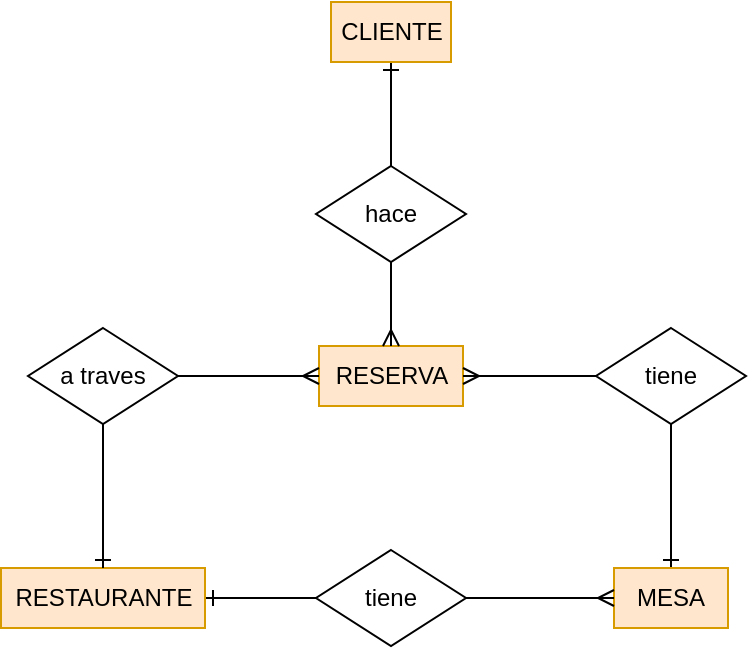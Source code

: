 <mxfile version="22.1.11" type="device" pages="2">
  <diagram id="nvgqI8lZfTmIgI9jbCmu" name="ER">
    <mxGraphModel dx="2117" dy="669" grid="0" gridSize="10" guides="1" tooltips="1" connect="1" arrows="1" fold="1" page="1" pageScale="1" pageWidth="827" pageHeight="1169" math="0" shadow="0">
      <root>
        <mxCell id="0" />
        <mxCell id="1" parent="0" />
        <mxCell id="rhTu2Y0Y519oAab0JqGi-6" value="hace" style="rhombus;whiteSpace=wrap;html=1;" parent="1" vertex="1">
          <mxGeometry x="144" y="147" width="75" height="48" as="geometry" />
        </mxCell>
        <mxCell id="rhTu2Y0Y519oAab0JqGi-10" value="tiene" style="rhombus;whiteSpace=wrap;html=1;" parent="1" vertex="1">
          <mxGeometry x="144" y="339" width="75" height="48" as="geometry" />
        </mxCell>
        <mxCell id="rhTu2Y0Y519oAab0JqGi-13" value="tiene" style="rhombus;whiteSpace=wrap;html=1;" parent="1" vertex="1">
          <mxGeometry x="284" y="228" width="75" height="48" as="geometry" />
        </mxCell>
        <mxCell id="rhTu2Y0Y519oAab0JqGi-16" value="a traves" style="rhombus;whiteSpace=wrap;html=1;" parent="1" vertex="1">
          <mxGeometry y="228" width="75" height="48" as="geometry" />
        </mxCell>
        <mxCell id="rhTu2Y0Y519oAab0JqGi-19" style="edgeStyle=none;shape=connector;rounded=0;orthogonalLoop=1;jettySize=auto;html=1;entryX=0.5;entryY=1;entryDx=0;entryDy=0;labelBackgroundColor=default;strokeColor=default;align=center;verticalAlign=middle;fontFamily=Helvetica;fontSize=11;fontColor=default;endArrow=none;endFill=0;" parent="1" source="rhTu2Y0Y519oAab0JqGi-10" target="rhTu2Y0Y519oAab0JqGi-10" edge="1">
          <mxGeometry relative="1" as="geometry" />
        </mxCell>
        <mxCell id="rhTu2Y0Y519oAab0JqGi-7" style="rounded=0;orthogonalLoop=1;jettySize=auto;html=1;exitX=0.5;exitY=1;exitDx=0;exitDy=0;endArrow=none;endFill=0;startArrow=ERone;startFill=0;" parent="1" source="rhTu2Y0Y519oAab0JqGi-1" target="rhTu2Y0Y519oAab0JqGi-6" edge="1">
          <mxGeometry relative="1" as="geometry" />
        </mxCell>
        <mxCell id="rhTu2Y0Y519oAab0JqGi-1" value="CLIENTE" style="rounded=0;whiteSpace=wrap;html=1;fillColor=#ffe6cc;strokeColor=#d79b00;" parent="1" vertex="1">
          <mxGeometry x="151.5" y="65" width="60" height="30" as="geometry" />
        </mxCell>
        <mxCell id="rhTu2Y0Y519oAab0JqGi-11" style="edgeStyle=none;shape=connector;rounded=0;orthogonalLoop=1;jettySize=auto;html=1;labelBackgroundColor=default;strokeColor=default;align=center;verticalAlign=middle;fontFamily=Helvetica;fontSize=11;fontColor=default;endArrow=none;endFill=0;startArrow=ERone;startFill=0;" parent="1" source="rhTu2Y0Y519oAab0JqGi-2" target="rhTu2Y0Y519oAab0JqGi-10" edge="1">
          <mxGeometry relative="1" as="geometry" />
        </mxCell>
        <mxCell id="rhTu2Y0Y519oAab0JqGi-2" value="RESTAURANTE" style="rounded=0;whiteSpace=wrap;html=1;fillColor=#ffe6cc;strokeColor=#d79b00;" parent="1" vertex="1">
          <mxGeometry x="-13.5" y="348" width="102" height="30" as="geometry" />
        </mxCell>
        <mxCell id="rhTu2Y0Y519oAab0JqGi-14" style="edgeStyle=none;shape=connector;rounded=0;orthogonalLoop=1;jettySize=auto;html=1;labelBackgroundColor=default;strokeColor=default;align=center;verticalAlign=middle;fontFamily=Helvetica;fontSize=11;fontColor=default;endArrow=none;endFill=0;startArrow=ERone;startFill=0;" parent="1" source="rhTu2Y0Y519oAab0JqGi-4" target="rhTu2Y0Y519oAab0JqGi-13" edge="1">
          <mxGeometry relative="1" as="geometry" />
        </mxCell>
        <mxCell id="rhTu2Y0Y519oAab0JqGi-4" value="MESA" style="rounded=0;whiteSpace=wrap;html=1;fillColor=#ffe6cc;strokeColor=#d79b00;" parent="1" vertex="1">
          <mxGeometry x="293" y="348" width="57" height="30" as="geometry" />
        </mxCell>
        <mxCell id="rhTu2Y0Y519oAab0JqGi-5" value="RESERVA" style="rounded=0;whiteSpace=wrap;html=1;fillColor=#ffe6cc;strokeColor=#d79b00;" parent="1" vertex="1">
          <mxGeometry x="145.5" y="237" width="72" height="30" as="geometry" />
        </mxCell>
        <mxCell id="rhTu2Y0Y519oAab0JqGi-9" style="edgeStyle=none;shape=connector;rounded=0;orthogonalLoop=1;jettySize=auto;html=1;labelBackgroundColor=default;strokeColor=default;align=center;verticalAlign=middle;fontFamily=Helvetica;fontSize=11;fontColor=default;endArrow=ERmany;endFill=0;" parent="1" source="rhTu2Y0Y519oAab0JqGi-6" target="rhTu2Y0Y519oAab0JqGi-5" edge="1">
          <mxGeometry relative="1" as="geometry" />
        </mxCell>
        <mxCell id="rhTu2Y0Y519oAab0JqGi-12" style="edgeStyle=none;shape=connector;rounded=0;orthogonalLoop=1;jettySize=auto;html=1;labelBackgroundColor=default;strokeColor=default;align=center;verticalAlign=middle;fontFamily=Helvetica;fontSize=11;fontColor=default;endArrow=ERmany;endFill=0;" parent="1" source="rhTu2Y0Y519oAab0JqGi-10" target="rhTu2Y0Y519oAab0JqGi-4" edge="1">
          <mxGeometry relative="1" as="geometry" />
        </mxCell>
        <mxCell id="rhTu2Y0Y519oAab0JqGi-15" style="edgeStyle=none;shape=connector;rounded=0;orthogonalLoop=1;jettySize=auto;html=1;labelBackgroundColor=default;strokeColor=default;align=center;verticalAlign=middle;fontFamily=Helvetica;fontSize=11;fontColor=default;endArrow=ERmany;endFill=0;" parent="1" source="rhTu2Y0Y519oAab0JqGi-13" target="rhTu2Y0Y519oAab0JqGi-5" edge="1">
          <mxGeometry relative="1" as="geometry" />
        </mxCell>
        <mxCell id="rhTu2Y0Y519oAab0JqGi-18" style="edgeStyle=none;shape=connector;rounded=0;orthogonalLoop=1;jettySize=auto;html=1;labelBackgroundColor=default;strokeColor=default;align=center;verticalAlign=middle;fontFamily=Helvetica;fontSize=11;fontColor=default;endArrow=ERmany;endFill=0;" parent="1" source="rhTu2Y0Y519oAab0JqGi-16" target="rhTu2Y0Y519oAab0JqGi-5" edge="1">
          <mxGeometry relative="1" as="geometry" />
        </mxCell>
        <mxCell id="rhTu2Y0Y519oAab0JqGi-17" style="edgeStyle=none;shape=connector;rounded=0;orthogonalLoop=1;jettySize=auto;html=1;labelBackgroundColor=default;strokeColor=default;align=center;verticalAlign=middle;fontFamily=Helvetica;fontSize=11;fontColor=default;endArrow=none;endFill=0;startArrow=ERone;startFill=0;" parent="1" source="rhTu2Y0Y519oAab0JqGi-2" target="rhTu2Y0Y519oAab0JqGi-16" edge="1">
          <mxGeometry relative="1" as="geometry" />
        </mxCell>
      </root>
    </mxGraphModel>
  </diagram>
  <diagram name="MER" id="pzedkz5UiOduN8PFEIkn">
    <mxGraphModel dx="2117" dy="1838" grid="0" gridSize="10" guides="1" tooltips="1" connect="1" arrows="1" fold="1" page="1" pageScale="1" pageWidth="827" pageHeight="1169" math="0" shadow="0">
      <root>
        <mxCell id="0" />
        <mxCell id="1" parent="0" />
        <mxCell id="efVn4U40yqKE4pU_pZ-g-1" style="edgeStyle=elbowEdgeStyle;shape=connector;rounded=0;orthogonalLoop=1;jettySize=auto;html=1;labelBackgroundColor=default;strokeColor=default;align=center;verticalAlign=middle;fontFamily=Helvetica;fontSize=11;fontColor=default;endArrow=ERoneToMany;endFill=0;startArrow=ERone;startFill=0;shadow=0;strokeWidth=1.5;" parent="1" source="lJncZQbfn_6RTY0AWrG8-1" target="Hmwsy3gFG9RAxm2jmJJ5-43" edge="1">
          <mxGeometry relative="1" as="geometry" />
        </mxCell>
        <mxCell id="lJncZQbfn_6RTY0AWrG8-1" value="&lt;font color=&quot;#ffffff&quot;&gt;CLIENTE&lt;/font&gt;" style="shape=table;startSize=30;container=1;collapsible=1;childLayout=tableLayout;fixedRows=1;rowLines=0;fontStyle=1;align=center;resizeLast=1;html=1;fontFamily=Helvetica;fontSize=11;fontColor=default;shadow=0;gradientColor=none;swimlaneFillColor=none;gradientDirection=radial;fillColor=#0B74FE;strokeWidth=1;rounded=1;" parent="1" vertex="1">
          <mxGeometry x="130" y="-10" width="180" height="240" as="geometry" />
        </mxCell>
        <mxCell id="lJncZQbfn_6RTY0AWrG8-2" value="" style="shape=tableRow;horizontal=0;startSize=0;swimlaneHead=0;swimlaneBody=0;fillColor=none;collapsible=0;dropTarget=0;points=[[0,0.5],[1,0.5]];portConstraint=eastwest;top=0;left=0;right=0;bottom=1;fontFamily=Helvetica;fontSize=11;fontColor=default;shadow=0;" parent="lJncZQbfn_6RTY0AWrG8-1" vertex="1">
          <mxGeometry y="30" width="180" height="30" as="geometry" />
        </mxCell>
        <mxCell id="lJncZQbfn_6RTY0AWrG8-3" value="PK" style="shape=partialRectangle;connectable=0;fillColor=none;top=0;left=0;bottom=0;right=0;fontStyle=1;overflow=hidden;whiteSpace=wrap;html=1;fontFamily=Helvetica;fontSize=11;fontColor=default;shadow=0;" parent="lJncZQbfn_6RTY0AWrG8-2" vertex="1">
          <mxGeometry width="30" height="30" as="geometry">
            <mxRectangle width="30" height="30" as="alternateBounds" />
          </mxGeometry>
        </mxCell>
        <mxCell id="lJncZQbfn_6RTY0AWrG8-4" value="PK_ID_CLIENTE" style="shape=partialRectangle;connectable=0;fillColor=none;top=0;left=0;bottom=0;right=0;align=left;spacingLeft=6;fontStyle=5;overflow=hidden;whiteSpace=wrap;html=1;fontFamily=Helvetica;fontSize=11;fontColor=default;shadow=0;" parent="lJncZQbfn_6RTY0AWrG8-2" vertex="1">
          <mxGeometry x="30" width="150" height="30" as="geometry">
            <mxRectangle width="150" height="30" as="alternateBounds" />
          </mxGeometry>
        </mxCell>
        <mxCell id="lJncZQbfn_6RTY0AWrG8-5" value="" style="shape=tableRow;horizontal=0;startSize=0;swimlaneHead=0;swimlaneBody=0;fillColor=none;collapsible=0;dropTarget=0;points=[[0,0.5],[1,0.5]];portConstraint=eastwest;top=0;left=0;right=0;bottom=0;fontFamily=Helvetica;fontSize=11;fontColor=default;shadow=0;" parent="lJncZQbfn_6RTY0AWrG8-1" vertex="1">
          <mxGeometry y="60" width="180" height="30" as="geometry" />
        </mxCell>
        <mxCell id="lJncZQbfn_6RTY0AWrG8-6" value="" style="shape=partialRectangle;connectable=0;fillColor=none;top=0;left=0;bottom=0;right=0;editable=1;overflow=hidden;whiteSpace=wrap;html=1;fontFamily=Helvetica;fontSize=11;fontColor=default;shadow=0;" parent="lJncZQbfn_6RTY0AWrG8-5" vertex="1">
          <mxGeometry width="30" height="30" as="geometry">
            <mxRectangle width="30" height="30" as="alternateBounds" />
          </mxGeometry>
        </mxCell>
        <mxCell id="lJncZQbfn_6RTY0AWrG8-7" value="DES_NOMBRE" style="shape=partialRectangle;connectable=0;fillColor=none;top=0;left=0;bottom=0;right=0;align=left;spacingLeft=6;overflow=hidden;whiteSpace=wrap;html=1;fontFamily=Helvetica;fontSize=11;fontColor=default;shadow=0;" parent="lJncZQbfn_6RTY0AWrG8-5" vertex="1">
          <mxGeometry x="30" width="150" height="30" as="geometry">
            <mxRectangle width="150" height="30" as="alternateBounds" />
          </mxGeometry>
        </mxCell>
        <mxCell id="lJncZQbfn_6RTY0AWrG8-8" value="" style="shape=tableRow;horizontal=0;startSize=0;swimlaneHead=0;swimlaneBody=0;fillColor=none;collapsible=0;dropTarget=0;points=[[0,0.5],[1,0.5]];portConstraint=eastwest;top=0;left=0;right=0;bottom=0;fontFamily=Helvetica;fontSize=11;fontColor=default;shadow=0;" parent="lJncZQbfn_6RTY0AWrG8-1" vertex="1">
          <mxGeometry y="90" width="180" height="30" as="geometry" />
        </mxCell>
        <mxCell id="lJncZQbfn_6RTY0AWrG8-9" value="" style="shape=partialRectangle;connectable=0;fillColor=none;top=0;left=0;bottom=0;right=0;editable=1;overflow=hidden;whiteSpace=wrap;html=1;fontFamily=Helvetica;fontSize=11;fontColor=default;shadow=0;" parent="lJncZQbfn_6RTY0AWrG8-8" vertex="1">
          <mxGeometry width="30" height="30" as="geometry">
            <mxRectangle width="30" height="30" as="alternateBounds" />
          </mxGeometry>
        </mxCell>
        <mxCell id="lJncZQbfn_6RTY0AWrG8-10" value="DES_APELLIDO" style="shape=partialRectangle;connectable=0;fillColor=none;top=0;left=0;bottom=0;right=0;align=left;spacingLeft=6;overflow=hidden;whiteSpace=wrap;html=1;fontFamily=Helvetica;fontSize=11;fontColor=default;shadow=0;" parent="lJncZQbfn_6RTY0AWrG8-8" vertex="1">
          <mxGeometry x="30" width="150" height="30" as="geometry">
            <mxRectangle width="150" height="30" as="alternateBounds" />
          </mxGeometry>
        </mxCell>
        <mxCell id="lJncZQbfn_6RTY0AWrG8-11" value="" style="shape=tableRow;horizontal=0;startSize=0;swimlaneHead=0;swimlaneBody=0;fillColor=none;collapsible=0;dropTarget=0;points=[[0,0.5],[1,0.5]];portConstraint=eastwest;top=0;left=0;right=0;bottom=0;fontFamily=Helvetica;fontSize=11;fontColor=default;shadow=0;" parent="lJncZQbfn_6RTY0AWrG8-1" vertex="1">
          <mxGeometry y="120" width="180" height="30" as="geometry" />
        </mxCell>
        <mxCell id="lJncZQbfn_6RTY0AWrG8-12" value="" style="shape=partialRectangle;connectable=0;fillColor=none;top=0;left=0;bottom=0;right=0;editable=1;overflow=hidden;whiteSpace=wrap;html=1;fontFamily=Helvetica;fontSize=11;fontColor=default;shadow=0;" parent="lJncZQbfn_6RTY0AWrG8-11" vertex="1">
          <mxGeometry width="30" height="30" as="geometry">
            <mxRectangle width="30" height="30" as="alternateBounds" />
          </mxGeometry>
        </mxCell>
        <mxCell id="lJncZQbfn_6RTY0AWrG8-13" value="NUM_TELEFONO" style="shape=partialRectangle;connectable=0;fillColor=none;top=0;left=0;bottom=0;right=0;align=left;spacingLeft=6;overflow=hidden;whiteSpace=wrap;html=1;fontFamily=Helvetica;fontSize=11;fontColor=default;shadow=0;" parent="lJncZQbfn_6RTY0AWrG8-11" vertex="1">
          <mxGeometry x="30" width="150" height="30" as="geometry">
            <mxRectangle width="150" height="30" as="alternateBounds" />
          </mxGeometry>
        </mxCell>
        <mxCell id="Hmwsy3gFG9RAxm2jmJJ5-14" value="" style="shape=tableRow;horizontal=0;startSize=0;swimlaneHead=0;swimlaneBody=0;fillColor=none;collapsible=0;dropTarget=0;points=[[0,0.5],[1,0.5]];portConstraint=eastwest;top=0;left=0;right=0;bottom=0;fontFamily=Helvetica;fontSize=11;fontColor=default;shadow=0;" parent="lJncZQbfn_6RTY0AWrG8-1" vertex="1">
          <mxGeometry y="150" width="180" height="30" as="geometry" />
        </mxCell>
        <mxCell id="Hmwsy3gFG9RAxm2jmJJ5-15" value="" style="shape=partialRectangle;connectable=0;fillColor=none;top=0;left=0;bottom=0;right=0;editable=1;overflow=hidden;whiteSpace=wrap;html=1;fontFamily=Helvetica;fontSize=11;fontColor=default;shadow=0;" parent="Hmwsy3gFG9RAxm2jmJJ5-14" vertex="1">
          <mxGeometry width="30" height="30" as="geometry">
            <mxRectangle width="30" height="30" as="alternateBounds" />
          </mxGeometry>
        </mxCell>
        <mxCell id="Hmwsy3gFG9RAxm2jmJJ5-16" value="DES_EMAIL" style="shape=partialRectangle;connectable=0;fillColor=none;top=0;left=0;bottom=0;right=0;align=left;spacingLeft=6;overflow=hidden;whiteSpace=wrap;html=1;fontFamily=Helvetica;fontSize=11;fontColor=default;shadow=0;" parent="Hmwsy3gFG9RAxm2jmJJ5-14" vertex="1">
          <mxGeometry x="30" width="150" height="30" as="geometry">
            <mxRectangle width="150" height="30" as="alternateBounds" />
          </mxGeometry>
        </mxCell>
        <mxCell id="Hmwsy3gFG9RAxm2jmJJ5-53" value="" style="shape=tableRow;horizontal=0;startSize=0;swimlaneHead=0;swimlaneBody=0;fillColor=none;collapsible=0;dropTarget=0;points=[[0,0.5],[1,0.5]];portConstraint=eastwest;top=0;left=0;right=0;bottom=0;fontFamily=Helvetica;fontSize=11;fontColor=default;shadow=0;" parent="lJncZQbfn_6RTY0AWrG8-1" vertex="1">
          <mxGeometry y="180" width="180" height="30" as="geometry" />
        </mxCell>
        <mxCell id="Hmwsy3gFG9RAxm2jmJJ5-54" value="" style="shape=partialRectangle;connectable=0;fillColor=none;top=0;left=0;bottom=0;right=0;editable=1;overflow=hidden;whiteSpace=wrap;html=1;fontFamily=Helvetica;fontSize=11;fontColor=default;shadow=0;" parent="Hmwsy3gFG9RAxm2jmJJ5-53" vertex="1">
          <mxGeometry width="30" height="30" as="geometry">
            <mxRectangle width="30" height="30" as="alternateBounds" />
          </mxGeometry>
        </mxCell>
        <mxCell id="Hmwsy3gFG9RAxm2jmJJ5-55" value="FEC_CREACION" style="shape=partialRectangle;connectable=0;fillColor=none;top=0;left=0;bottom=0;right=0;align=left;spacingLeft=6;overflow=hidden;whiteSpace=wrap;html=1;fontFamily=Helvetica;fontSize=11;fontColor=default;shadow=0;" parent="Hmwsy3gFG9RAxm2jmJJ5-53" vertex="1">
          <mxGeometry x="30" width="150" height="30" as="geometry">
            <mxRectangle width="150" height="30" as="alternateBounds" />
          </mxGeometry>
        </mxCell>
        <mxCell id="Hmwsy3gFG9RAxm2jmJJ5-56" value="" style="shape=tableRow;horizontal=0;startSize=0;swimlaneHead=0;swimlaneBody=0;fillColor=none;collapsible=0;dropTarget=0;points=[[0,0.5],[1,0.5]];portConstraint=eastwest;top=0;left=0;right=0;bottom=0;fontFamily=Helvetica;fontSize=11;fontColor=default;shadow=0;" parent="lJncZQbfn_6RTY0AWrG8-1" vertex="1">
          <mxGeometry y="210" width="180" height="30" as="geometry" />
        </mxCell>
        <mxCell id="Hmwsy3gFG9RAxm2jmJJ5-57" value="" style="shape=partialRectangle;connectable=0;fillColor=none;top=0;left=0;bottom=0;right=0;editable=1;overflow=hidden;whiteSpace=wrap;html=1;fontFamily=Helvetica;fontSize=11;fontColor=default;shadow=0;" parent="Hmwsy3gFG9RAxm2jmJJ5-56" vertex="1">
          <mxGeometry width="30" height="30" as="geometry">
            <mxRectangle width="30" height="30" as="alternateBounds" />
          </mxGeometry>
        </mxCell>
        <mxCell id="Hmwsy3gFG9RAxm2jmJJ5-58" value="FEC_ACTUALIZACION" style="shape=partialRectangle;connectable=0;fillColor=none;top=0;left=0;bottom=0;right=0;align=left;spacingLeft=6;overflow=hidden;whiteSpace=wrap;html=1;fontFamily=Helvetica;fontSize=11;fontColor=default;shadow=0;" parent="Hmwsy3gFG9RAxm2jmJJ5-56" vertex="1">
          <mxGeometry x="30" width="150" height="30" as="geometry">
            <mxRectangle width="150" height="30" as="alternateBounds" />
          </mxGeometry>
        </mxCell>
        <mxCell id="Hmwsy3gFG9RAxm2jmJJ5-17" value="&lt;font color=&quot;#ffffff&quot;&gt;RESTAURANTE&lt;/font&gt;" style="shape=table;startSize=30;container=1;collapsible=1;childLayout=tableLayout;fixedRows=1;rowLines=0;fontStyle=1;align=center;resizeLast=1;html=1;fontFamily=Helvetica;fontSize=11;fontColor=default;shadow=0;fillColor=#0B74FE;strokeWidth=1;rounded=1;" parent="1" vertex="1">
          <mxGeometry x="-180" y="480" width="180" height="180" as="geometry" />
        </mxCell>
        <mxCell id="Hmwsy3gFG9RAxm2jmJJ5-18" value="" style="shape=tableRow;horizontal=0;startSize=0;swimlaneHead=0;swimlaneBody=0;fillColor=none;collapsible=0;dropTarget=0;points=[[0,0.5],[1,0.5]];portConstraint=eastwest;top=0;left=0;right=0;bottom=1;fontFamily=Helvetica;fontSize=11;fontColor=default;shadow=0;" parent="Hmwsy3gFG9RAxm2jmJJ5-17" vertex="1">
          <mxGeometry y="30" width="180" height="30" as="geometry" />
        </mxCell>
        <mxCell id="Hmwsy3gFG9RAxm2jmJJ5-19" value="PK" style="shape=partialRectangle;connectable=0;fillColor=none;top=0;left=0;bottom=0;right=0;fontStyle=1;overflow=hidden;whiteSpace=wrap;html=1;fontFamily=Helvetica;fontSize=11;fontColor=default;shadow=0;" parent="Hmwsy3gFG9RAxm2jmJJ5-18" vertex="1">
          <mxGeometry width="30" height="30" as="geometry">
            <mxRectangle width="30" height="30" as="alternateBounds" />
          </mxGeometry>
        </mxCell>
        <mxCell id="Hmwsy3gFG9RAxm2jmJJ5-20" value="PK_ID_RESTAURANTE" style="shape=partialRectangle;connectable=0;fillColor=none;top=0;left=0;bottom=0;right=0;align=left;spacingLeft=6;fontStyle=5;overflow=hidden;whiteSpace=wrap;html=1;fontFamily=Helvetica;fontSize=11;fontColor=default;shadow=0;" parent="Hmwsy3gFG9RAxm2jmJJ5-18" vertex="1">
          <mxGeometry x="30" width="150" height="30" as="geometry">
            <mxRectangle width="150" height="30" as="alternateBounds" />
          </mxGeometry>
        </mxCell>
        <mxCell id="Hmwsy3gFG9RAxm2jmJJ5-21" value="" style="shape=tableRow;horizontal=0;startSize=0;swimlaneHead=0;swimlaneBody=0;fillColor=none;collapsible=0;dropTarget=0;points=[[0,0.5],[1,0.5]];portConstraint=eastwest;top=0;left=0;right=0;bottom=0;fontFamily=Helvetica;fontSize=11;fontColor=default;shadow=0;" parent="Hmwsy3gFG9RAxm2jmJJ5-17" vertex="1">
          <mxGeometry y="60" width="180" height="30" as="geometry" />
        </mxCell>
        <mxCell id="Hmwsy3gFG9RAxm2jmJJ5-22" value="" style="shape=partialRectangle;connectable=0;fillColor=none;top=0;left=0;bottom=0;right=0;editable=1;overflow=hidden;whiteSpace=wrap;html=1;fontFamily=Helvetica;fontSize=11;fontColor=default;shadow=0;" parent="Hmwsy3gFG9RAxm2jmJJ5-21" vertex="1">
          <mxGeometry width="30" height="30" as="geometry">
            <mxRectangle width="30" height="30" as="alternateBounds" />
          </mxGeometry>
        </mxCell>
        <mxCell id="Hmwsy3gFG9RAxm2jmJJ5-23" value="DES_NOMBRE" style="shape=partialRectangle;connectable=0;fillColor=none;top=0;left=0;bottom=0;right=0;align=left;spacingLeft=6;overflow=hidden;whiteSpace=wrap;html=1;fontFamily=Helvetica;fontSize=11;fontColor=default;shadow=0;" parent="Hmwsy3gFG9RAxm2jmJJ5-21" vertex="1">
          <mxGeometry x="30" width="150" height="30" as="geometry">
            <mxRectangle width="150" height="30" as="alternateBounds" />
          </mxGeometry>
        </mxCell>
        <mxCell id="Hmwsy3gFG9RAxm2jmJJ5-24" value="" style="shape=tableRow;horizontal=0;startSize=0;swimlaneHead=0;swimlaneBody=0;fillColor=none;collapsible=0;dropTarget=0;points=[[0,0.5],[1,0.5]];portConstraint=eastwest;top=0;left=0;right=0;bottom=0;fontFamily=Helvetica;fontSize=11;fontColor=default;shadow=0;" parent="Hmwsy3gFG9RAxm2jmJJ5-17" vertex="1">
          <mxGeometry y="90" width="180" height="30" as="geometry" />
        </mxCell>
        <mxCell id="Hmwsy3gFG9RAxm2jmJJ5-25" value="" style="shape=partialRectangle;connectable=0;fillColor=none;top=0;left=0;bottom=0;right=0;editable=1;overflow=hidden;whiteSpace=wrap;html=1;fontFamily=Helvetica;fontSize=11;fontColor=default;shadow=0;" parent="Hmwsy3gFG9RAxm2jmJJ5-24" vertex="1">
          <mxGeometry width="30" height="30" as="geometry">
            <mxRectangle width="30" height="30" as="alternateBounds" />
          </mxGeometry>
        </mxCell>
        <mxCell id="Hmwsy3gFG9RAxm2jmJJ5-26" value="DES_DIRECCION" style="shape=partialRectangle;connectable=0;fillColor=none;top=0;left=0;bottom=0;right=0;align=left;spacingLeft=6;overflow=hidden;whiteSpace=wrap;html=1;fontFamily=Helvetica;fontSize=11;fontColor=default;shadow=0;" parent="Hmwsy3gFG9RAxm2jmJJ5-24" vertex="1">
          <mxGeometry x="30" width="150" height="30" as="geometry">
            <mxRectangle width="150" height="30" as="alternateBounds" />
          </mxGeometry>
        </mxCell>
        <mxCell id="Hmwsy3gFG9RAxm2jmJJ5-59" value="" style="shape=tableRow;horizontal=0;startSize=0;swimlaneHead=0;swimlaneBody=0;fillColor=none;collapsible=0;dropTarget=0;points=[[0,0.5],[1,0.5]];portConstraint=eastwest;top=0;left=0;right=0;bottom=0;fontFamily=Helvetica;fontSize=11;fontColor=default;shadow=0;" parent="Hmwsy3gFG9RAxm2jmJJ5-17" vertex="1">
          <mxGeometry y="120" width="180" height="30" as="geometry" />
        </mxCell>
        <mxCell id="Hmwsy3gFG9RAxm2jmJJ5-60" value="" style="shape=partialRectangle;connectable=0;fillColor=none;top=0;left=0;bottom=0;right=0;editable=1;overflow=hidden;whiteSpace=wrap;html=1;fontFamily=Helvetica;fontSize=11;fontColor=default;shadow=0;" parent="Hmwsy3gFG9RAxm2jmJJ5-59" vertex="1">
          <mxGeometry width="30" height="30" as="geometry">
            <mxRectangle width="30" height="30" as="alternateBounds" />
          </mxGeometry>
        </mxCell>
        <mxCell id="Hmwsy3gFG9RAxm2jmJJ5-61" value="FEC_CREACION" style="shape=partialRectangle;connectable=0;fillColor=none;top=0;left=0;bottom=0;right=0;align=left;spacingLeft=6;overflow=hidden;whiteSpace=wrap;html=1;fontFamily=Helvetica;fontSize=11;fontColor=default;shadow=0;" parent="Hmwsy3gFG9RAxm2jmJJ5-59" vertex="1">
          <mxGeometry x="30" width="150" height="30" as="geometry">
            <mxRectangle width="150" height="30" as="alternateBounds" />
          </mxGeometry>
        </mxCell>
        <mxCell id="Hmwsy3gFG9RAxm2jmJJ5-62" value="" style="shape=tableRow;horizontal=0;startSize=0;swimlaneHead=0;swimlaneBody=0;fillColor=none;collapsible=0;dropTarget=0;points=[[0,0.5],[1,0.5]];portConstraint=eastwest;top=0;left=0;right=0;bottom=0;fontFamily=Helvetica;fontSize=11;fontColor=default;shadow=0;" parent="Hmwsy3gFG9RAxm2jmJJ5-17" vertex="1">
          <mxGeometry y="150" width="180" height="30" as="geometry" />
        </mxCell>
        <mxCell id="Hmwsy3gFG9RAxm2jmJJ5-63" value="" style="shape=partialRectangle;connectable=0;fillColor=none;top=0;left=0;bottom=0;right=0;editable=1;overflow=hidden;whiteSpace=wrap;html=1;fontFamily=Helvetica;fontSize=11;fontColor=default;shadow=0;" parent="Hmwsy3gFG9RAxm2jmJJ5-62" vertex="1">
          <mxGeometry width="30" height="30" as="geometry">
            <mxRectangle width="30" height="30" as="alternateBounds" />
          </mxGeometry>
        </mxCell>
        <mxCell id="Hmwsy3gFG9RAxm2jmJJ5-64" value="FEC_ACTUALIZACION" style="shape=partialRectangle;connectable=0;fillColor=none;top=0;left=0;bottom=0;right=0;align=left;spacingLeft=6;overflow=hidden;whiteSpace=wrap;html=1;fontFamily=Helvetica;fontSize=11;fontColor=default;shadow=0;" parent="Hmwsy3gFG9RAxm2jmJJ5-62" vertex="1">
          <mxGeometry x="30" width="150" height="30" as="geometry">
            <mxRectangle width="150" height="30" as="alternateBounds" />
          </mxGeometry>
        </mxCell>
        <mxCell id="Hmwsy3gFG9RAxm2jmJJ5-33" value="&lt;font color=&quot;#ffffff&quot;&gt;MESA&lt;/font&gt;" style="shape=table;startSize=30;container=1;collapsible=1;childLayout=tableLayout;fixedRows=1;rowLines=0;fontStyle=1;align=center;resizeLast=1;html=1;fontFamily=Helvetica;fontSize=11;fontColor=default;shadow=0;fillColor=#0B74FE;strokeWidth=1;rounded=1;" parent="1" vertex="1">
          <mxGeometry x="400" y="480" width="180" height="210" as="geometry" />
        </mxCell>
        <mxCell id="Hmwsy3gFG9RAxm2jmJJ5-34" value="" style="shape=tableRow;horizontal=0;startSize=0;swimlaneHead=0;swimlaneBody=0;fillColor=none;collapsible=0;dropTarget=0;points=[[0,0.5],[1,0.5]];portConstraint=eastwest;top=0;left=0;right=0;bottom=1;fontFamily=Helvetica;fontSize=11;fontColor=default;shadow=0;" parent="Hmwsy3gFG9RAxm2jmJJ5-33" vertex="1">
          <mxGeometry y="30" width="180" height="30" as="geometry" />
        </mxCell>
        <mxCell id="Hmwsy3gFG9RAxm2jmJJ5-35" value="PK" style="shape=partialRectangle;connectable=0;fillColor=none;top=0;left=0;bottom=0;right=0;fontStyle=1;overflow=hidden;whiteSpace=wrap;html=1;fontFamily=Helvetica;fontSize=11;fontColor=default;shadow=0;" parent="Hmwsy3gFG9RAxm2jmJJ5-34" vertex="1">
          <mxGeometry width="30" height="30" as="geometry">
            <mxRectangle width="30" height="30" as="alternateBounds" />
          </mxGeometry>
        </mxCell>
        <mxCell id="Hmwsy3gFG9RAxm2jmJJ5-36" value="PK_ID_MESA" style="shape=partialRectangle;connectable=0;fillColor=none;top=0;left=0;bottom=0;right=0;align=left;spacingLeft=6;fontStyle=5;overflow=hidden;whiteSpace=wrap;html=1;fontFamily=Helvetica;fontSize=11;fontColor=default;shadow=0;" parent="Hmwsy3gFG9RAxm2jmJJ5-34" vertex="1">
          <mxGeometry x="30" width="150" height="30" as="geometry">
            <mxRectangle width="150" height="30" as="alternateBounds" />
          </mxGeometry>
        </mxCell>
        <mxCell id="NMkrORIBUSFBLwXk3GIq-34" style="shape=tableRow;horizontal=0;startSize=0;swimlaneHead=0;swimlaneBody=0;fillColor=none;collapsible=0;dropTarget=0;points=[[0,0.5],[1,0.5]];portConstraint=eastwest;top=0;left=0;right=0;bottom=0;fontFamily=Helvetica;fontSize=11;fontColor=default;shadow=0;" parent="Hmwsy3gFG9RAxm2jmJJ5-33" vertex="1">
          <mxGeometry y="60" width="180" height="30" as="geometry" />
        </mxCell>
        <mxCell id="NMkrORIBUSFBLwXk3GIq-35" value="FK" style="shape=partialRectangle;connectable=0;fillColor=none;top=0;left=0;bottom=0;right=0;editable=1;overflow=hidden;whiteSpace=wrap;html=1;fontFamily=Helvetica;fontSize=11;fontColor=default;shadow=0;" parent="NMkrORIBUSFBLwXk3GIq-34" vertex="1">
          <mxGeometry width="30" height="30" as="geometry">
            <mxRectangle width="30" height="30" as="alternateBounds" />
          </mxGeometry>
        </mxCell>
        <mxCell id="NMkrORIBUSFBLwXk3GIq-36" value="FK_ID_RESTAURANTE" style="shape=partialRectangle;connectable=0;fillColor=none;top=0;left=0;bottom=0;right=0;align=left;spacingLeft=6;overflow=hidden;whiteSpace=wrap;html=1;fontFamily=Helvetica;fontSize=11;fontColor=default;shadow=0;" parent="NMkrORIBUSFBLwXk3GIq-34" vertex="1">
          <mxGeometry x="30" width="150" height="30" as="geometry">
            <mxRectangle width="150" height="30" as="alternateBounds" />
          </mxGeometry>
        </mxCell>
        <mxCell id="Hmwsy3gFG9RAxm2jmJJ5-37" value="" style="shape=tableRow;horizontal=0;startSize=0;swimlaneHead=0;swimlaneBody=0;fillColor=none;collapsible=0;dropTarget=0;points=[[0,0.5],[1,0.5]];portConstraint=eastwest;top=0;left=0;right=0;bottom=0;fontFamily=Helvetica;fontSize=11;fontColor=default;shadow=0;" parent="Hmwsy3gFG9RAxm2jmJJ5-33" vertex="1">
          <mxGeometry y="90" width="180" height="30" as="geometry" />
        </mxCell>
        <mxCell id="Hmwsy3gFG9RAxm2jmJJ5-38" value="" style="shape=partialRectangle;connectable=0;fillColor=none;top=0;left=0;bottom=0;right=0;editable=1;overflow=hidden;whiteSpace=wrap;html=1;fontFamily=Helvetica;fontSize=11;fontColor=default;shadow=0;" parent="Hmwsy3gFG9RAxm2jmJJ5-37" vertex="1">
          <mxGeometry width="30" height="30" as="geometry">
            <mxRectangle width="30" height="30" as="alternateBounds" />
          </mxGeometry>
        </mxCell>
        <mxCell id="Hmwsy3gFG9RAxm2jmJJ5-39" value="NUM_NUMERO_MESA" style="shape=partialRectangle;connectable=0;fillColor=none;top=0;left=0;bottom=0;right=0;align=left;spacingLeft=6;overflow=hidden;whiteSpace=wrap;html=1;fontFamily=Helvetica;fontSize=11;fontColor=default;shadow=0;" parent="Hmwsy3gFG9RAxm2jmJJ5-37" vertex="1">
          <mxGeometry x="30" width="150" height="30" as="geometry">
            <mxRectangle width="150" height="30" as="alternateBounds" />
          </mxGeometry>
        </mxCell>
        <mxCell id="Hmwsy3gFG9RAxm2jmJJ5-40" value="" style="shape=tableRow;horizontal=0;startSize=0;swimlaneHead=0;swimlaneBody=0;fillColor=none;collapsible=0;dropTarget=0;points=[[0,0.5],[1,0.5]];portConstraint=eastwest;top=0;left=0;right=0;bottom=0;fontFamily=Helvetica;fontSize=11;fontColor=default;shadow=0;" parent="Hmwsy3gFG9RAxm2jmJJ5-33" vertex="1">
          <mxGeometry y="120" width="180" height="30" as="geometry" />
        </mxCell>
        <mxCell id="Hmwsy3gFG9RAxm2jmJJ5-41" value="" style="shape=partialRectangle;connectable=0;fillColor=none;top=0;left=0;bottom=0;right=0;editable=1;overflow=hidden;whiteSpace=wrap;html=1;fontFamily=Helvetica;fontSize=11;fontColor=default;shadow=0;" parent="Hmwsy3gFG9RAxm2jmJJ5-40" vertex="1">
          <mxGeometry width="30" height="30" as="geometry">
            <mxRectangle width="30" height="30" as="alternateBounds" />
          </mxGeometry>
        </mxCell>
        <mxCell id="Hmwsy3gFG9RAxm2jmJJ5-42" value="NUM_CAPACIDAD" style="shape=partialRectangle;connectable=0;fillColor=none;top=0;left=0;bottom=0;right=0;align=left;spacingLeft=6;overflow=hidden;whiteSpace=wrap;html=1;fontFamily=Helvetica;fontSize=11;fontColor=default;shadow=0;" parent="Hmwsy3gFG9RAxm2jmJJ5-40" vertex="1">
          <mxGeometry x="30" width="150" height="30" as="geometry">
            <mxRectangle width="150" height="30" as="alternateBounds" />
          </mxGeometry>
        </mxCell>
        <mxCell id="Hmwsy3gFG9RAxm2jmJJ5-65" value="" style="shape=tableRow;horizontal=0;startSize=0;swimlaneHead=0;swimlaneBody=0;fillColor=none;collapsible=0;dropTarget=0;points=[[0,0.5],[1,0.5]];portConstraint=eastwest;top=0;left=0;right=0;bottom=0;fontFamily=Helvetica;fontSize=11;fontColor=default;shadow=0;" parent="Hmwsy3gFG9RAxm2jmJJ5-33" vertex="1">
          <mxGeometry y="150" width="180" height="30" as="geometry" />
        </mxCell>
        <mxCell id="Hmwsy3gFG9RAxm2jmJJ5-66" value="" style="shape=partialRectangle;connectable=0;fillColor=none;top=0;left=0;bottom=0;right=0;editable=1;overflow=hidden;whiteSpace=wrap;html=1;fontFamily=Helvetica;fontSize=11;fontColor=default;shadow=0;" parent="Hmwsy3gFG9RAxm2jmJJ5-65" vertex="1">
          <mxGeometry width="30" height="30" as="geometry">
            <mxRectangle width="30" height="30" as="alternateBounds" />
          </mxGeometry>
        </mxCell>
        <mxCell id="Hmwsy3gFG9RAxm2jmJJ5-67" value="FEC_CREACION" style="shape=partialRectangle;connectable=0;fillColor=none;top=0;left=0;bottom=0;right=0;align=left;spacingLeft=6;overflow=hidden;whiteSpace=wrap;html=1;fontFamily=Helvetica;fontSize=11;fontColor=default;shadow=0;" parent="Hmwsy3gFG9RAxm2jmJJ5-65" vertex="1">
          <mxGeometry x="30" width="150" height="30" as="geometry">
            <mxRectangle width="150" height="30" as="alternateBounds" />
          </mxGeometry>
        </mxCell>
        <mxCell id="Hmwsy3gFG9RAxm2jmJJ5-68" value="" style="shape=tableRow;horizontal=0;startSize=0;swimlaneHead=0;swimlaneBody=0;fillColor=none;collapsible=0;dropTarget=0;points=[[0,0.5],[1,0.5]];portConstraint=eastwest;top=0;left=0;right=0;bottom=0;fontFamily=Helvetica;fontSize=11;fontColor=default;shadow=0;" parent="Hmwsy3gFG9RAxm2jmJJ5-33" vertex="1">
          <mxGeometry y="180" width="180" height="30" as="geometry" />
        </mxCell>
        <mxCell id="Hmwsy3gFG9RAxm2jmJJ5-69" value="" style="shape=partialRectangle;connectable=0;fillColor=none;top=0;left=0;bottom=0;right=0;editable=1;overflow=hidden;whiteSpace=wrap;html=1;fontFamily=Helvetica;fontSize=11;fontColor=default;shadow=0;" parent="Hmwsy3gFG9RAxm2jmJJ5-68" vertex="1">
          <mxGeometry width="30" height="30" as="geometry">
            <mxRectangle width="30" height="30" as="alternateBounds" />
          </mxGeometry>
        </mxCell>
        <mxCell id="Hmwsy3gFG9RAxm2jmJJ5-70" value="FEC_ACTUALIZACION" style="shape=partialRectangle;connectable=0;fillColor=none;top=0;left=0;bottom=0;right=0;align=left;spacingLeft=6;overflow=hidden;whiteSpace=wrap;html=1;fontFamily=Helvetica;fontSize=11;fontColor=default;shadow=0;" parent="Hmwsy3gFG9RAxm2jmJJ5-68" vertex="1">
          <mxGeometry x="30" width="150" height="30" as="geometry">
            <mxRectangle width="150" height="30" as="alternateBounds" />
          </mxGeometry>
        </mxCell>
        <mxCell id="Hmwsy3gFG9RAxm2jmJJ5-43" value="&lt;font color=&quot;#ffffff&quot;&gt;RESERVA&lt;/font&gt;" style="shape=table;startSize=30;container=1;collapsible=1;childLayout=tableLayout;fixedRows=1;rowLines=0;fontStyle=1;align=center;resizeLast=1;html=1;fontFamily=Helvetica;fontSize=11;fontColor=default;shadow=0;fillColor=#0B74FE;strokeWidth=1;rounded=1;" parent="1" vertex="1">
          <mxGeometry x="130" y="280" width="180" height="210" as="geometry" />
        </mxCell>
        <mxCell id="Hmwsy3gFG9RAxm2jmJJ5-44" value="" style="shape=tableRow;horizontal=0;startSize=0;swimlaneHead=0;swimlaneBody=0;fillColor=none;collapsible=0;dropTarget=0;points=[[0,0.5],[1,0.5]];portConstraint=eastwest;top=0;left=0;right=0;bottom=1;fontFamily=Helvetica;fontSize=11;fontColor=default;shadow=0;" parent="Hmwsy3gFG9RAxm2jmJJ5-43" vertex="1">
          <mxGeometry y="30" width="180" height="30" as="geometry" />
        </mxCell>
        <mxCell id="Hmwsy3gFG9RAxm2jmJJ5-45" value="PK" style="shape=partialRectangle;connectable=0;fillColor=none;top=0;left=0;bottom=0;right=0;fontStyle=1;overflow=hidden;whiteSpace=wrap;html=1;fontFamily=Helvetica;fontSize=11;fontColor=default;shadow=0;" parent="Hmwsy3gFG9RAxm2jmJJ5-44" vertex="1">
          <mxGeometry width="30" height="30" as="geometry">
            <mxRectangle width="30" height="30" as="alternateBounds" />
          </mxGeometry>
        </mxCell>
        <mxCell id="Hmwsy3gFG9RAxm2jmJJ5-46" value="PK_ID_RESERVA" style="shape=partialRectangle;connectable=0;fillColor=none;top=0;left=0;bottom=0;right=0;align=left;spacingLeft=6;fontStyle=5;overflow=hidden;whiteSpace=wrap;html=1;fontFamily=Helvetica;fontSize=11;fontColor=default;shadow=0;" parent="Hmwsy3gFG9RAxm2jmJJ5-44" vertex="1">
          <mxGeometry x="30" width="150" height="30" as="geometry">
            <mxRectangle width="150" height="30" as="alternateBounds" />
          </mxGeometry>
        </mxCell>
        <mxCell id="Hmwsy3gFG9RAxm2jmJJ5-47" value="" style="shape=tableRow;horizontal=0;startSize=0;swimlaneHead=0;swimlaneBody=0;fillColor=none;collapsible=0;dropTarget=0;points=[[0,0.5],[1,0.5]];portConstraint=eastwest;top=0;left=0;right=0;bottom=0;fontFamily=Helvetica;fontSize=11;fontColor=default;shadow=0;" parent="Hmwsy3gFG9RAxm2jmJJ5-43" vertex="1">
          <mxGeometry y="60" width="180" height="30" as="geometry" />
        </mxCell>
        <mxCell id="Hmwsy3gFG9RAxm2jmJJ5-48" value="FK" style="shape=partialRectangle;connectable=0;fillColor=none;top=0;left=0;bottom=0;right=0;editable=1;overflow=hidden;whiteSpace=wrap;html=1;fontFamily=Helvetica;fontSize=11;fontColor=default;shadow=0;" parent="Hmwsy3gFG9RAxm2jmJJ5-47" vertex="1">
          <mxGeometry width="30" height="30" as="geometry">
            <mxRectangle width="30" height="30" as="alternateBounds" />
          </mxGeometry>
        </mxCell>
        <mxCell id="Hmwsy3gFG9RAxm2jmJJ5-49" value="FK_ID_CLIENTE" style="shape=partialRectangle;connectable=0;fillColor=none;top=0;left=0;bottom=0;right=0;align=left;spacingLeft=6;overflow=hidden;whiteSpace=wrap;html=1;fontFamily=Helvetica;fontSize=11;fontColor=default;shadow=0;" parent="Hmwsy3gFG9RAxm2jmJJ5-47" vertex="1">
          <mxGeometry x="30" width="150" height="30" as="geometry">
            <mxRectangle width="150" height="30" as="alternateBounds" />
          </mxGeometry>
        </mxCell>
        <mxCell id="NMkrORIBUSFBLwXk3GIq-25" style="shape=tableRow;horizontal=0;startSize=0;swimlaneHead=0;swimlaneBody=0;fillColor=none;collapsible=0;dropTarget=0;points=[[0,0.5],[1,0.5]];portConstraint=eastwest;top=0;left=0;right=0;bottom=0;fontFamily=Helvetica;fontSize=11;fontColor=default;shadow=0;" parent="Hmwsy3gFG9RAxm2jmJJ5-43" vertex="1">
          <mxGeometry y="90" width="180" height="30" as="geometry" />
        </mxCell>
        <mxCell id="NMkrORIBUSFBLwXk3GIq-26" value="FK" style="shape=partialRectangle;connectable=0;fillColor=none;top=0;left=0;bottom=0;right=0;editable=1;overflow=hidden;whiteSpace=wrap;html=1;fontFamily=Helvetica;fontSize=11;fontColor=default;shadow=0;" parent="NMkrORIBUSFBLwXk3GIq-25" vertex="1">
          <mxGeometry width="30" height="30" as="geometry">
            <mxRectangle width="30" height="30" as="alternateBounds" />
          </mxGeometry>
        </mxCell>
        <mxCell id="NMkrORIBUSFBLwXk3GIq-27" value="FK_ID_MESA" style="shape=partialRectangle;connectable=0;fillColor=none;top=0;left=0;bottom=0;right=0;align=left;spacingLeft=6;overflow=hidden;whiteSpace=wrap;html=1;fontFamily=Helvetica;fontSize=11;fontColor=default;shadow=0;" parent="NMkrORIBUSFBLwXk3GIq-25" vertex="1">
          <mxGeometry x="30" width="150" height="30" as="geometry">
            <mxRectangle width="150" height="30" as="alternateBounds" />
          </mxGeometry>
        </mxCell>
        <mxCell id="NMkrORIBUSFBLwXk3GIq-28" style="shape=tableRow;horizontal=0;startSize=0;swimlaneHead=0;swimlaneBody=0;fillColor=none;collapsible=0;dropTarget=0;points=[[0,0.5],[1,0.5]];portConstraint=eastwest;top=0;left=0;right=0;bottom=0;fontFamily=Helvetica;fontSize=11;fontColor=default;shadow=0;" parent="Hmwsy3gFG9RAxm2jmJJ5-43" vertex="1">
          <mxGeometry y="120" width="180" height="30" as="geometry" />
        </mxCell>
        <mxCell id="NMkrORIBUSFBLwXk3GIq-29" value="FK" style="shape=partialRectangle;connectable=0;fillColor=none;top=0;left=0;bottom=0;right=0;editable=1;overflow=hidden;whiteSpace=wrap;html=1;fontFamily=Helvetica;fontSize=11;fontColor=default;shadow=0;" parent="NMkrORIBUSFBLwXk3GIq-28" vertex="1">
          <mxGeometry width="30" height="30" as="geometry">
            <mxRectangle width="30" height="30" as="alternateBounds" />
          </mxGeometry>
        </mxCell>
        <mxCell id="NMkrORIBUSFBLwXk3GIq-30" value="FK_ID_RESTAURANTE" style="shape=partialRectangle;connectable=0;fillColor=none;top=0;left=0;bottom=0;right=0;align=left;spacingLeft=6;overflow=hidden;whiteSpace=wrap;html=1;fontFamily=Helvetica;fontSize=11;fontColor=default;shadow=0;" parent="NMkrORIBUSFBLwXk3GIq-28" vertex="1">
          <mxGeometry x="30" width="150" height="30" as="geometry">
            <mxRectangle width="150" height="30" as="alternateBounds" />
          </mxGeometry>
        </mxCell>
        <mxCell id="Hmwsy3gFG9RAxm2jmJJ5-81" value="" style="shape=tableRow;horizontal=0;startSize=0;swimlaneHead=0;swimlaneBody=0;fillColor=none;collapsible=0;dropTarget=0;points=[[0,0.5],[1,0.5]];portConstraint=eastwest;top=0;left=0;right=0;bottom=0;fontFamily=Helvetica;fontSize=11;fontColor=default;shadow=0;" parent="Hmwsy3gFG9RAxm2jmJJ5-43" vertex="1">
          <mxGeometry y="150" width="180" height="30" as="geometry" />
        </mxCell>
        <mxCell id="Hmwsy3gFG9RAxm2jmJJ5-82" value="" style="shape=partialRectangle;connectable=0;fillColor=none;top=0;left=0;bottom=0;right=0;editable=1;overflow=hidden;whiteSpace=wrap;html=1;fontFamily=Helvetica;fontSize=11;fontColor=default;shadow=0;" parent="Hmwsy3gFG9RAxm2jmJJ5-81" vertex="1">
          <mxGeometry width="30" height="30" as="geometry">
            <mxRectangle width="30" height="30" as="alternateBounds" />
          </mxGeometry>
        </mxCell>
        <mxCell id="Hmwsy3gFG9RAxm2jmJJ5-83" value="FEC_CREACION" style="shape=partialRectangle;connectable=0;fillColor=none;top=0;left=0;bottom=0;right=0;align=left;spacingLeft=6;overflow=hidden;whiteSpace=wrap;html=1;fontFamily=Helvetica;fontSize=11;fontColor=default;shadow=0;" parent="Hmwsy3gFG9RAxm2jmJJ5-81" vertex="1">
          <mxGeometry x="30" width="150" height="30" as="geometry">
            <mxRectangle width="150" height="30" as="alternateBounds" />
          </mxGeometry>
        </mxCell>
        <mxCell id="Hmwsy3gFG9RAxm2jmJJ5-84" value="" style="shape=tableRow;horizontal=0;startSize=0;swimlaneHead=0;swimlaneBody=0;fillColor=none;collapsible=0;dropTarget=0;points=[[0,0.5],[1,0.5]];portConstraint=eastwest;top=0;left=0;right=0;bottom=0;fontFamily=Helvetica;fontSize=11;fontColor=default;shadow=0;" parent="Hmwsy3gFG9RAxm2jmJJ5-43" vertex="1">
          <mxGeometry y="180" width="180" height="30" as="geometry" />
        </mxCell>
        <mxCell id="Hmwsy3gFG9RAxm2jmJJ5-85" value="" style="shape=partialRectangle;connectable=0;fillColor=none;top=0;left=0;bottom=0;right=0;editable=1;overflow=hidden;whiteSpace=wrap;html=1;fontFamily=Helvetica;fontSize=11;fontColor=default;shadow=0;" parent="Hmwsy3gFG9RAxm2jmJJ5-84" vertex="1">
          <mxGeometry width="30" height="30" as="geometry">
            <mxRectangle width="30" height="30" as="alternateBounds" />
          </mxGeometry>
        </mxCell>
        <mxCell id="Hmwsy3gFG9RAxm2jmJJ5-86" value="FEC_ACTUALIZACION" style="shape=partialRectangle;connectable=0;fillColor=none;top=0;left=0;bottom=0;right=0;align=left;spacingLeft=6;overflow=hidden;whiteSpace=wrap;html=1;fontFamily=Helvetica;fontSize=11;fontColor=default;shadow=0;" parent="Hmwsy3gFG9RAxm2jmJJ5-84" vertex="1">
          <mxGeometry x="30" width="150" height="30" as="geometry">
            <mxRectangle width="150" height="30" as="alternateBounds" />
          </mxGeometry>
        </mxCell>
        <mxCell id="BL7PNxz-tXiA2IRpPBoQ-1" style="edgeStyle=elbowEdgeStyle;shape=connector;rounded=0;orthogonalLoop=1;jettySize=auto;html=1;labelBackgroundColor=default;strokeColor=default;align=center;verticalAlign=middle;fontFamily=Helvetica;fontSize=11;fontColor=default;endArrow=ERoneToMany;endFill=0;startArrow=ERone;startFill=0;shadow=0;strokeWidth=1.5;" parent="1" source="Hmwsy3gFG9RAxm2jmJJ5-33" target="Hmwsy3gFG9RAxm2jmJJ5-43" edge="1">
          <mxGeometry relative="1" as="geometry">
            <mxPoint x="230" y="216" as="sourcePoint" />
            <mxPoint x="410" y="209" as="targetPoint" />
          </mxGeometry>
        </mxCell>
        <mxCell id="xACizbGEhkAJWP2j-GKt-1" style="edgeStyle=elbowEdgeStyle;shape=connector;rounded=0;orthogonalLoop=1;jettySize=auto;html=1;labelBackgroundColor=default;strokeColor=default;align=center;verticalAlign=middle;fontFamily=Helvetica;fontSize=11;fontColor=default;endArrow=ERoneToMany;endFill=0;startArrow=ERone;startFill=0;shadow=0;strokeWidth=1.5;" parent="1" source="Hmwsy3gFG9RAxm2jmJJ5-17" target="Hmwsy3gFG9RAxm2jmJJ5-43" edge="1">
          <mxGeometry relative="1" as="geometry">
            <mxPoint x="710" y="340" as="sourcePoint" />
            <mxPoint x="590" y="205" as="targetPoint" />
          </mxGeometry>
        </mxCell>
        <mxCell id="udx_yTF_HGp73WLAp1qN-1" style="edgeStyle=elbowEdgeStyle;shape=connector;rounded=0;orthogonalLoop=1;jettySize=auto;html=1;labelBackgroundColor=default;strokeColor=default;align=center;verticalAlign=middle;fontFamily=Helvetica;fontSize=11;fontColor=default;endArrow=ERoneToMany;endFill=0;startArrow=ERone;startFill=0;shadow=0;strokeWidth=1.5;" parent="1" source="Hmwsy3gFG9RAxm2jmJJ5-17" target="Hmwsy3gFG9RAxm2jmJJ5-33" edge="1">
          <mxGeometry relative="1" as="geometry">
            <mxPoint x="710" y="340" as="sourcePoint" />
            <mxPoint x="590" y="205" as="targetPoint" />
            <Array as="points">
              <mxPoint x="570" y="710" />
            </Array>
          </mxGeometry>
        </mxCell>
      </root>
    </mxGraphModel>
  </diagram>
</mxfile>
